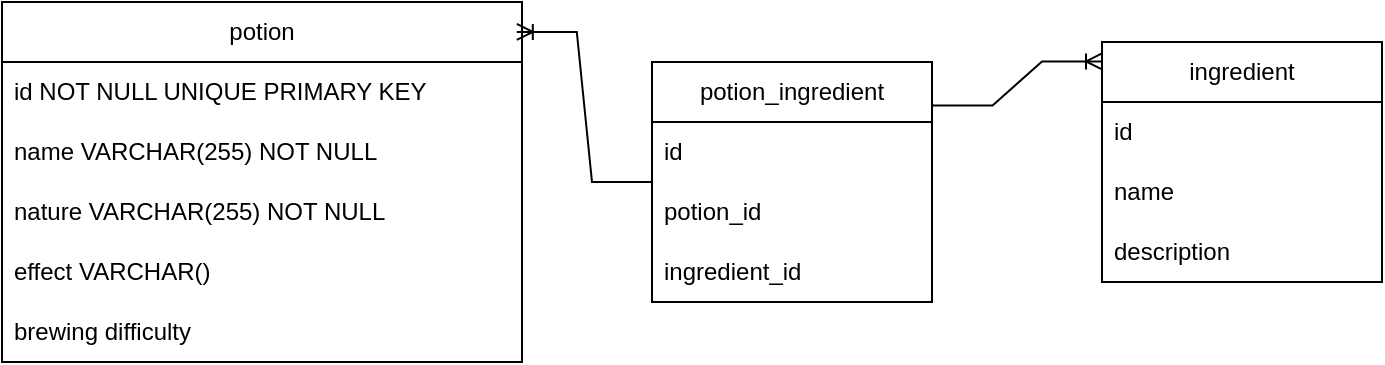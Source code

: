 <mxfile version="21.6.8" type="github">
  <diagram id="R2lEEEUBdFMjLlhIrx00" name="Page-1">
    <mxGraphModel dx="794" dy="471" grid="1" gridSize="10" guides="1" tooltips="1" connect="1" arrows="1" fold="1" page="1" pageScale="1" pageWidth="850" pageHeight="1100" math="0" shadow="0" extFonts="Permanent Marker^https://fonts.googleapis.com/css?family=Permanent+Marker">
      <root>
        <mxCell id="0" />
        <mxCell id="1" parent="0" />
        <mxCell id="RnyF8O8SKIG0vJb9uSPF-1" value="potion" style="swimlane;fontStyle=0;childLayout=stackLayout;horizontal=1;startSize=30;horizontalStack=0;resizeParent=1;resizeParentMax=0;resizeLast=0;collapsible=1;marginBottom=0;whiteSpace=wrap;html=1;" vertex="1" parent="1">
          <mxGeometry x="30" y="100" width="260" height="180" as="geometry">
            <mxRectangle x="130" y="360" width="60" height="30" as="alternateBounds" />
          </mxGeometry>
        </mxCell>
        <mxCell id="RnyF8O8SKIG0vJb9uSPF-2" value="id NOT NULL UNIQUE PRIMARY KEY" style="text;strokeColor=none;fillColor=none;align=left;verticalAlign=middle;spacingLeft=4;spacingRight=4;overflow=hidden;points=[[0,0.5],[1,0.5]];portConstraint=eastwest;rotatable=0;whiteSpace=wrap;html=1;" vertex="1" parent="RnyF8O8SKIG0vJb9uSPF-1">
          <mxGeometry y="30" width="260" height="30" as="geometry" />
        </mxCell>
        <mxCell id="RnyF8O8SKIG0vJb9uSPF-3" value="name VARCHAR(255) NOT NULL" style="text;strokeColor=none;fillColor=none;align=left;verticalAlign=middle;spacingLeft=4;spacingRight=4;overflow=hidden;points=[[0,0.5],[1,0.5]];portConstraint=eastwest;rotatable=0;whiteSpace=wrap;html=1;" vertex="1" parent="RnyF8O8SKIG0vJb9uSPF-1">
          <mxGeometry y="60" width="260" height="30" as="geometry" />
        </mxCell>
        <mxCell id="RnyF8O8SKIG0vJb9uSPF-4" value="nature VARCHAR(255) NOT NULL" style="text;strokeColor=none;fillColor=none;align=left;verticalAlign=middle;spacingLeft=4;spacingRight=4;overflow=hidden;points=[[0,0.5],[1,0.5]];portConstraint=eastwest;rotatable=0;whiteSpace=wrap;html=1;" vertex="1" parent="RnyF8O8SKIG0vJb9uSPF-1">
          <mxGeometry y="90" width="260" height="30" as="geometry" />
        </mxCell>
        <mxCell id="RnyF8O8SKIG0vJb9uSPF-6" value="effect VARCHAR()" style="text;strokeColor=none;fillColor=none;align=left;verticalAlign=middle;spacingLeft=4;spacingRight=4;overflow=hidden;points=[[0,0.5],[1,0.5]];portConstraint=eastwest;rotatable=0;whiteSpace=wrap;html=1;" vertex="1" parent="RnyF8O8SKIG0vJb9uSPF-1">
          <mxGeometry y="120" width="260" height="30" as="geometry" />
        </mxCell>
        <mxCell id="RnyF8O8SKIG0vJb9uSPF-5" value="brewing difficulty" style="text;strokeColor=none;fillColor=none;align=left;verticalAlign=middle;spacingLeft=4;spacingRight=4;overflow=hidden;points=[[0,0.5],[1,0.5]];portConstraint=eastwest;rotatable=0;whiteSpace=wrap;html=1;" vertex="1" parent="RnyF8O8SKIG0vJb9uSPF-1">
          <mxGeometry y="150" width="260" height="30" as="geometry" />
        </mxCell>
        <mxCell id="RnyF8O8SKIG0vJb9uSPF-10" value="potion_ingredient" style="swimlane;fontStyle=0;childLayout=stackLayout;horizontal=1;startSize=30;horizontalStack=0;resizeParent=1;resizeParentMax=0;resizeLast=0;collapsible=1;marginBottom=0;whiteSpace=wrap;html=1;" vertex="1" parent="1">
          <mxGeometry x="355" y="130" width="140" height="120" as="geometry">
            <mxRectangle x="130" y="360" width="60" height="30" as="alternateBounds" />
          </mxGeometry>
        </mxCell>
        <mxCell id="RnyF8O8SKIG0vJb9uSPF-11" value="id" style="text;strokeColor=none;fillColor=none;align=left;verticalAlign=middle;spacingLeft=4;spacingRight=4;overflow=hidden;points=[[0,0.5],[1,0.5]];portConstraint=eastwest;rotatable=0;whiteSpace=wrap;html=1;" vertex="1" parent="RnyF8O8SKIG0vJb9uSPF-10">
          <mxGeometry y="30" width="140" height="30" as="geometry" />
        </mxCell>
        <mxCell id="RnyF8O8SKIG0vJb9uSPF-12" value="potion_id" style="text;strokeColor=none;fillColor=none;align=left;verticalAlign=middle;spacingLeft=4;spacingRight=4;overflow=hidden;points=[[0,0.5],[1,0.5]];portConstraint=eastwest;rotatable=0;whiteSpace=wrap;html=1;" vertex="1" parent="RnyF8O8SKIG0vJb9uSPF-10">
          <mxGeometry y="60" width="140" height="30" as="geometry" />
        </mxCell>
        <mxCell id="RnyF8O8SKIG0vJb9uSPF-13" value="ingredient_id" style="text;strokeColor=none;fillColor=none;align=left;verticalAlign=middle;spacingLeft=4;spacingRight=4;overflow=hidden;points=[[0,0.5],[1,0.5]];portConstraint=eastwest;rotatable=0;whiteSpace=wrap;html=1;" vertex="1" parent="RnyF8O8SKIG0vJb9uSPF-10">
          <mxGeometry y="90" width="140" height="30" as="geometry" />
        </mxCell>
        <mxCell id="RnyF8O8SKIG0vJb9uSPF-16" value="ingredient" style="swimlane;fontStyle=0;childLayout=stackLayout;horizontal=1;startSize=30;horizontalStack=0;resizeParent=1;resizeParentMax=0;resizeLast=0;collapsible=1;marginBottom=0;whiteSpace=wrap;html=1;" vertex="1" parent="1">
          <mxGeometry x="580" y="120" width="140" height="120" as="geometry">
            <mxRectangle x="130" y="360" width="60" height="30" as="alternateBounds" />
          </mxGeometry>
        </mxCell>
        <mxCell id="RnyF8O8SKIG0vJb9uSPF-17" value="id" style="text;strokeColor=none;fillColor=none;align=left;verticalAlign=middle;spacingLeft=4;spacingRight=4;overflow=hidden;points=[[0,0.5],[1,0.5]];portConstraint=eastwest;rotatable=0;whiteSpace=wrap;html=1;" vertex="1" parent="RnyF8O8SKIG0vJb9uSPF-16">
          <mxGeometry y="30" width="140" height="30" as="geometry" />
        </mxCell>
        <mxCell id="RnyF8O8SKIG0vJb9uSPF-18" value="name" style="text;strokeColor=none;fillColor=none;align=left;verticalAlign=middle;spacingLeft=4;spacingRight=4;overflow=hidden;points=[[0,0.5],[1,0.5]];portConstraint=eastwest;rotatable=0;whiteSpace=wrap;html=1;" vertex="1" parent="RnyF8O8SKIG0vJb9uSPF-16">
          <mxGeometry y="60" width="140" height="30" as="geometry" />
        </mxCell>
        <mxCell id="RnyF8O8SKIG0vJb9uSPF-19" value="description" style="text;strokeColor=none;fillColor=none;align=left;verticalAlign=middle;spacingLeft=4;spacingRight=4;overflow=hidden;points=[[0,0.5],[1,0.5]];portConstraint=eastwest;rotatable=0;whiteSpace=wrap;html=1;" vertex="1" parent="RnyF8O8SKIG0vJb9uSPF-16">
          <mxGeometry y="90" width="140" height="30" as="geometry" />
        </mxCell>
        <mxCell id="RnyF8O8SKIG0vJb9uSPF-21" value="" style="edgeStyle=entityRelationEdgeStyle;fontSize=12;html=1;endArrow=ERoneToMany;rounded=0;entryX=0.99;entryY=0.083;entryDx=0;entryDy=0;entryPerimeter=0;" edge="1" parent="1" source="RnyF8O8SKIG0vJb9uSPF-10" target="RnyF8O8SKIG0vJb9uSPF-1">
          <mxGeometry width="100" height="100" relative="1" as="geometry">
            <mxPoint x="370" y="280" as="sourcePoint" />
            <mxPoint x="470" y="180" as="targetPoint" />
          </mxGeometry>
        </mxCell>
        <mxCell id="RnyF8O8SKIG0vJb9uSPF-22" value="" style="edgeStyle=entityRelationEdgeStyle;fontSize=12;html=1;endArrow=ERoneToMany;rounded=0;entryX=0;entryY=0.081;entryDx=0;entryDy=0;entryPerimeter=0;exitX=1.002;exitY=0.181;exitDx=0;exitDy=0;exitPerimeter=0;" edge="1" parent="1" source="RnyF8O8SKIG0vJb9uSPF-10" target="RnyF8O8SKIG0vJb9uSPF-16">
          <mxGeometry width="100" height="100" relative="1" as="geometry">
            <mxPoint x="370" y="280" as="sourcePoint" />
            <mxPoint x="671" y="150" as="targetPoint" />
          </mxGeometry>
        </mxCell>
      </root>
    </mxGraphModel>
  </diagram>
</mxfile>
